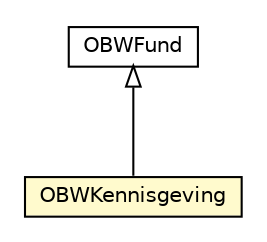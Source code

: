 #!/usr/local/bin/dot
#
# Class diagram 
# Generated by UMLGraph version R5_6-24-gf6e263 (http://www.umlgraph.org/)
#

digraph G {
	edge [fontname="Helvetica",fontsize=10,labelfontname="Helvetica",labelfontsize=10];
	node [fontname="Helvetica",fontsize=10,shape=plaintext];
	nodesep=0.25;
	ranksep=0.5;
	// nl.egem.stuf.sector.bg._0204.OBWFund
	c134277 [label=<<table title="nl.egem.stuf.sector.bg._0204.OBWFund" border="0" cellborder="1" cellspacing="0" cellpadding="2" port="p" href="./OBWFund.html">
		<tr><td><table border="0" cellspacing="0" cellpadding="1">
<tr><td align="center" balign="center"> OBWFund </td></tr>
		</table></td></tr>
		</table>>, URL="./OBWFund.html", fontname="Helvetica", fontcolor="black", fontsize=10.0];
	// nl.egem.stuf.sector.bg._0204.OBWKennisgeving
	c134286 [label=<<table title="nl.egem.stuf.sector.bg._0204.OBWKennisgeving" border="0" cellborder="1" cellspacing="0" cellpadding="2" port="p" bgcolor="lemonChiffon" href="./OBWKennisgeving.html">
		<tr><td><table border="0" cellspacing="0" cellpadding="1">
<tr><td align="center" balign="center"> OBWKennisgeving </td></tr>
		</table></td></tr>
		</table>>, URL="./OBWKennisgeving.html", fontname="Helvetica", fontcolor="black", fontsize=10.0];
	//nl.egem.stuf.sector.bg._0204.OBWKennisgeving extends nl.egem.stuf.sector.bg._0204.OBWFund
	c134277:p -> c134286:p [dir=back,arrowtail=empty];
}

